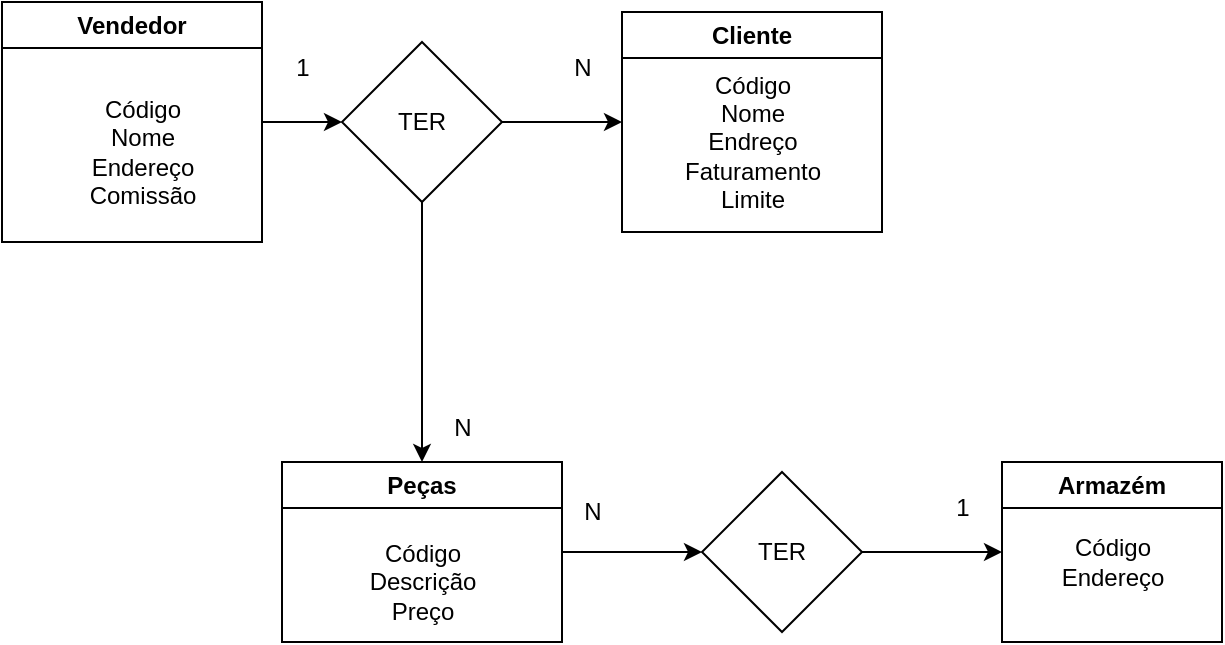 <mxfile version="21.6.9" type="github">
  <diagram id="R2lEEEUBdFMjLlhIrx00" name="Page-1">
    <mxGraphModel dx="1434" dy="678" grid="1" gridSize="10" guides="1" tooltips="1" connect="1" arrows="1" fold="1" page="1" pageScale="1" pageWidth="850" pageHeight="1100" math="0" shadow="0" extFonts="Permanent Marker^https://fonts.googleapis.com/css?family=Permanent+Marker">
      <root>
        <mxCell id="0" />
        <mxCell id="1" parent="0" />
        <mxCell id="VrRMYeBTA5_ZUBWhvpAO-3" style="edgeStyle=orthogonalEdgeStyle;rounded=0;orthogonalLoop=1;jettySize=auto;html=1;" edge="1" parent="1" source="VrRMYeBTA5_ZUBWhvpAO-1" target="VrRMYeBTA5_ZUBWhvpAO-4">
          <mxGeometry relative="1" as="geometry">
            <mxPoint x="220" y="100" as="targetPoint" />
          </mxGeometry>
        </mxCell>
        <mxCell id="VrRMYeBTA5_ZUBWhvpAO-1" value="Vendedor" style="swimlane;whiteSpace=wrap;html=1;" vertex="1" parent="1">
          <mxGeometry x="10" y="40" width="130" height="120" as="geometry" />
        </mxCell>
        <mxCell id="VrRMYeBTA5_ZUBWhvpAO-2" value="&lt;div&gt;Código&lt;/div&gt;&lt;div&gt;Nome&lt;/div&gt;&lt;div&gt;Endereço&lt;/div&gt;&lt;div&gt;Comissão&lt;br&gt;&lt;/div&gt;" style="text;html=1;align=center;verticalAlign=middle;resizable=0;points=[];autosize=1;strokeColor=none;fillColor=none;" vertex="1" parent="VrRMYeBTA5_ZUBWhvpAO-1">
          <mxGeometry x="30" y="40" width="80" height="70" as="geometry" />
        </mxCell>
        <mxCell id="VrRMYeBTA5_ZUBWhvpAO-5" style="edgeStyle=orthogonalEdgeStyle;rounded=0;orthogonalLoop=1;jettySize=auto;html=1;" edge="1" parent="1" source="VrRMYeBTA5_ZUBWhvpAO-4" target="VrRMYeBTA5_ZUBWhvpAO-6">
          <mxGeometry relative="1" as="geometry">
            <mxPoint x="310" y="100" as="targetPoint" />
          </mxGeometry>
        </mxCell>
        <mxCell id="VrRMYeBTA5_ZUBWhvpAO-10" style="edgeStyle=orthogonalEdgeStyle;rounded=0;orthogonalLoop=1;jettySize=auto;html=1;" edge="1" parent="1" source="VrRMYeBTA5_ZUBWhvpAO-4" target="VrRMYeBTA5_ZUBWhvpAO-11">
          <mxGeometry relative="1" as="geometry">
            <mxPoint x="220" y="250" as="targetPoint" />
          </mxGeometry>
        </mxCell>
        <mxCell id="VrRMYeBTA5_ZUBWhvpAO-4" value="TER" style="rhombus;whiteSpace=wrap;html=1;" vertex="1" parent="1">
          <mxGeometry x="180" y="60" width="80" height="80" as="geometry" />
        </mxCell>
        <mxCell id="VrRMYeBTA5_ZUBWhvpAO-6" value="Cliente" style="swimlane;whiteSpace=wrap;html=1;" vertex="1" parent="1">
          <mxGeometry x="320" y="45" width="130" height="110" as="geometry" />
        </mxCell>
        <mxCell id="VrRMYeBTA5_ZUBWhvpAO-7" value="&lt;div&gt;Código&lt;/div&gt;&lt;div&gt;Nome&lt;/div&gt;&lt;div&gt;Endreço&lt;/div&gt;&lt;div&gt;Faturamento&lt;/div&gt;&lt;div&gt;Limite&lt;br&gt;&lt;/div&gt;" style="text;html=1;align=center;verticalAlign=middle;resizable=0;points=[];autosize=1;strokeColor=none;fillColor=none;" vertex="1" parent="VrRMYeBTA5_ZUBWhvpAO-6">
          <mxGeometry x="20" y="20" width="90" height="90" as="geometry" />
        </mxCell>
        <mxCell id="VrRMYeBTA5_ZUBWhvpAO-13" style="edgeStyle=orthogonalEdgeStyle;rounded=0;orthogonalLoop=1;jettySize=auto;html=1;" edge="1" parent="1" source="VrRMYeBTA5_ZUBWhvpAO-11" target="VrRMYeBTA5_ZUBWhvpAO-14">
          <mxGeometry relative="1" as="geometry">
            <mxPoint x="400" y="315" as="targetPoint" />
          </mxGeometry>
        </mxCell>
        <mxCell id="VrRMYeBTA5_ZUBWhvpAO-11" value="Peças" style="swimlane;whiteSpace=wrap;html=1;" vertex="1" parent="1">
          <mxGeometry x="150" y="270" width="140" height="90" as="geometry" />
        </mxCell>
        <mxCell id="VrRMYeBTA5_ZUBWhvpAO-12" value="&lt;div&gt;Código&lt;/div&gt;&lt;div&gt;Descrição&lt;/div&gt;&lt;div&gt;Preço&lt;br&gt;&lt;/div&gt;" style="text;html=1;align=center;verticalAlign=middle;resizable=0;points=[];autosize=1;strokeColor=none;fillColor=none;" vertex="1" parent="VrRMYeBTA5_ZUBWhvpAO-11">
          <mxGeometry x="30" y="30" width="80" height="60" as="geometry" />
        </mxCell>
        <mxCell id="VrRMYeBTA5_ZUBWhvpAO-15" style="edgeStyle=orthogonalEdgeStyle;rounded=0;orthogonalLoop=1;jettySize=auto;html=1;" edge="1" parent="1" source="VrRMYeBTA5_ZUBWhvpAO-14" target="VrRMYeBTA5_ZUBWhvpAO-16">
          <mxGeometry relative="1" as="geometry">
            <mxPoint x="520" y="315" as="targetPoint" />
          </mxGeometry>
        </mxCell>
        <mxCell id="VrRMYeBTA5_ZUBWhvpAO-14" value="TER" style="rhombus;whiteSpace=wrap;html=1;" vertex="1" parent="1">
          <mxGeometry x="360" y="275" width="80" height="80" as="geometry" />
        </mxCell>
        <mxCell id="VrRMYeBTA5_ZUBWhvpAO-16" value="Armazém" style="swimlane;whiteSpace=wrap;html=1;" vertex="1" parent="1">
          <mxGeometry x="510" y="270" width="110" height="90" as="geometry" />
        </mxCell>
        <mxCell id="VrRMYeBTA5_ZUBWhvpAO-17" value="&lt;div&gt;Código&lt;/div&gt;&lt;div&gt;Endereço&lt;br&gt;&lt;/div&gt;" style="text;html=1;align=center;verticalAlign=middle;resizable=0;points=[];autosize=1;strokeColor=none;fillColor=none;" vertex="1" parent="VrRMYeBTA5_ZUBWhvpAO-16">
          <mxGeometry x="20" y="30" width="70" height="40" as="geometry" />
        </mxCell>
        <mxCell id="VrRMYeBTA5_ZUBWhvpAO-18" value="1" style="text;html=1;align=center;verticalAlign=middle;resizable=0;points=[];autosize=1;strokeColor=none;fillColor=none;" vertex="1" parent="1">
          <mxGeometry x="145" y="58" width="30" height="30" as="geometry" />
        </mxCell>
        <mxCell id="VrRMYeBTA5_ZUBWhvpAO-19" value="N" style="text;html=1;align=center;verticalAlign=middle;resizable=0;points=[];autosize=1;strokeColor=none;fillColor=none;" vertex="1" parent="1">
          <mxGeometry x="285" y="58" width="30" height="30" as="geometry" />
        </mxCell>
        <mxCell id="VrRMYeBTA5_ZUBWhvpAO-20" value="N" style="text;html=1;align=center;verticalAlign=middle;resizable=0;points=[];autosize=1;strokeColor=none;fillColor=none;" vertex="1" parent="1">
          <mxGeometry x="225" y="238" width="30" height="30" as="geometry" />
        </mxCell>
        <mxCell id="VrRMYeBTA5_ZUBWhvpAO-21" value="N" style="text;html=1;align=center;verticalAlign=middle;resizable=0;points=[];autosize=1;strokeColor=none;fillColor=none;" vertex="1" parent="1">
          <mxGeometry x="290" y="280" width="30" height="30" as="geometry" />
        </mxCell>
        <mxCell id="VrRMYeBTA5_ZUBWhvpAO-23" value="1" style="text;html=1;align=center;verticalAlign=middle;resizable=0;points=[];autosize=1;strokeColor=none;fillColor=none;" vertex="1" parent="1">
          <mxGeometry x="475" y="278" width="30" height="30" as="geometry" />
        </mxCell>
      </root>
    </mxGraphModel>
  </diagram>
</mxfile>
